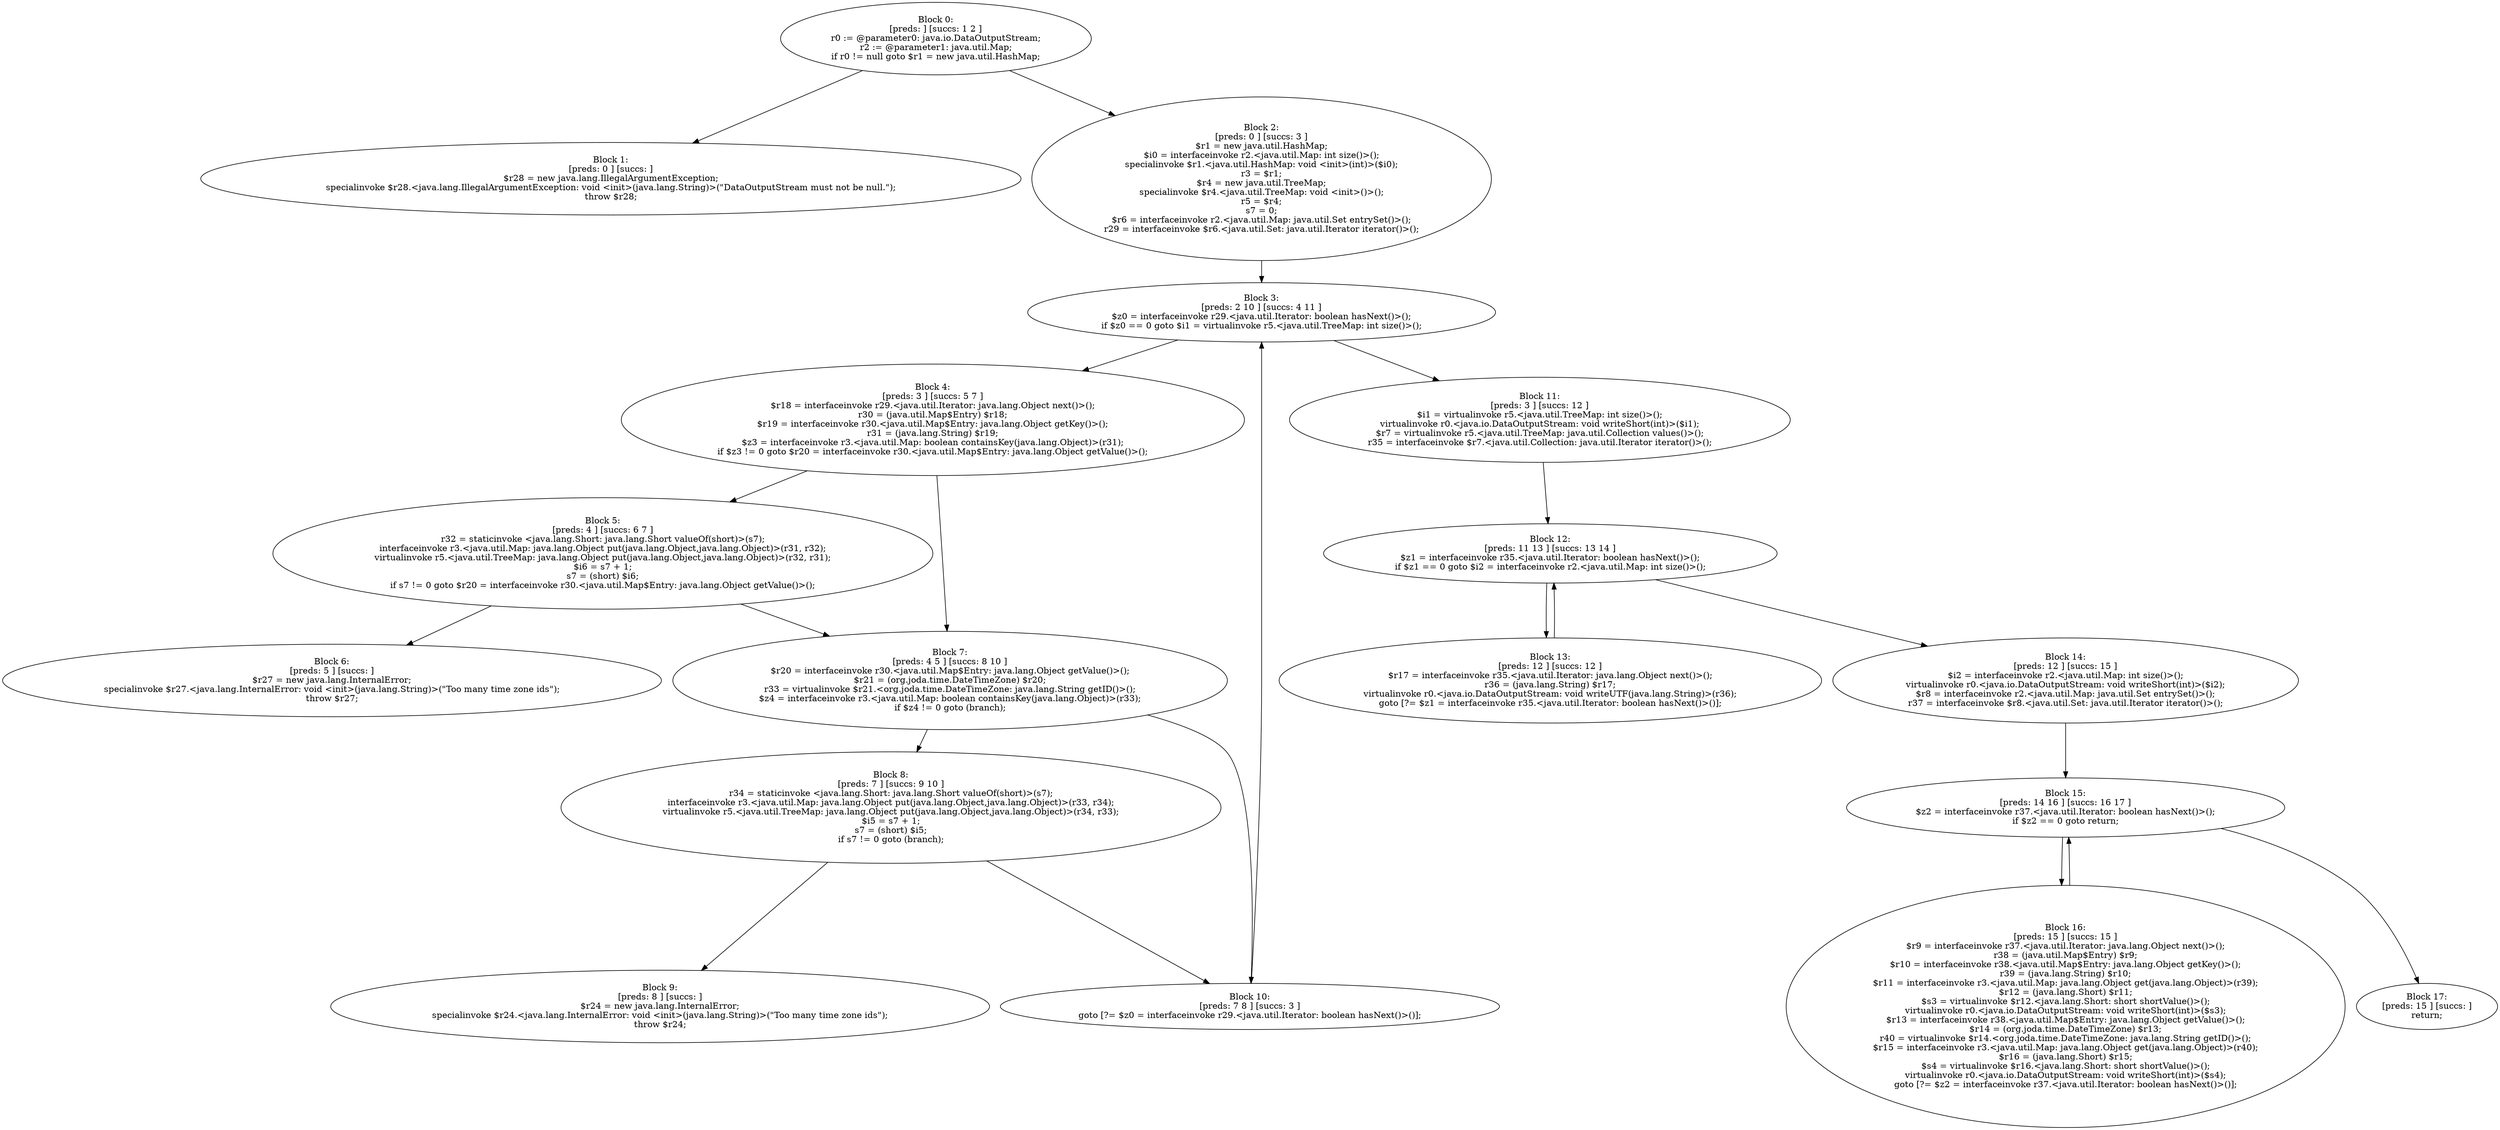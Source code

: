 digraph "unitGraph" {
    "Block 0:
[preds: ] [succs: 1 2 ]
r0 := @parameter0: java.io.DataOutputStream;
r2 := @parameter1: java.util.Map;
if r0 != null goto $r1 = new java.util.HashMap;
"
    "Block 1:
[preds: 0 ] [succs: ]
$r28 = new java.lang.IllegalArgumentException;
specialinvoke $r28.<java.lang.IllegalArgumentException: void <init>(java.lang.String)>(\"DataOutputStream must not be null.\");
throw $r28;
"
    "Block 2:
[preds: 0 ] [succs: 3 ]
$r1 = new java.util.HashMap;
$i0 = interfaceinvoke r2.<java.util.Map: int size()>();
specialinvoke $r1.<java.util.HashMap: void <init>(int)>($i0);
r3 = $r1;
$r4 = new java.util.TreeMap;
specialinvoke $r4.<java.util.TreeMap: void <init>()>();
r5 = $r4;
s7 = 0;
$r6 = interfaceinvoke r2.<java.util.Map: java.util.Set entrySet()>();
r29 = interfaceinvoke $r6.<java.util.Set: java.util.Iterator iterator()>();
"
    "Block 3:
[preds: 2 10 ] [succs: 4 11 ]
$z0 = interfaceinvoke r29.<java.util.Iterator: boolean hasNext()>();
if $z0 == 0 goto $i1 = virtualinvoke r5.<java.util.TreeMap: int size()>();
"
    "Block 4:
[preds: 3 ] [succs: 5 7 ]
$r18 = interfaceinvoke r29.<java.util.Iterator: java.lang.Object next()>();
r30 = (java.util.Map$Entry) $r18;
$r19 = interfaceinvoke r30.<java.util.Map$Entry: java.lang.Object getKey()>();
r31 = (java.lang.String) $r19;
$z3 = interfaceinvoke r3.<java.util.Map: boolean containsKey(java.lang.Object)>(r31);
if $z3 != 0 goto $r20 = interfaceinvoke r30.<java.util.Map$Entry: java.lang.Object getValue()>();
"
    "Block 5:
[preds: 4 ] [succs: 6 7 ]
r32 = staticinvoke <java.lang.Short: java.lang.Short valueOf(short)>(s7);
interfaceinvoke r3.<java.util.Map: java.lang.Object put(java.lang.Object,java.lang.Object)>(r31, r32);
virtualinvoke r5.<java.util.TreeMap: java.lang.Object put(java.lang.Object,java.lang.Object)>(r32, r31);
$i6 = s7 + 1;
s7 = (short) $i6;
if s7 != 0 goto $r20 = interfaceinvoke r30.<java.util.Map$Entry: java.lang.Object getValue()>();
"
    "Block 6:
[preds: 5 ] [succs: ]
$r27 = new java.lang.InternalError;
specialinvoke $r27.<java.lang.InternalError: void <init>(java.lang.String)>(\"Too many time zone ids\");
throw $r27;
"
    "Block 7:
[preds: 4 5 ] [succs: 8 10 ]
$r20 = interfaceinvoke r30.<java.util.Map$Entry: java.lang.Object getValue()>();
$r21 = (org.joda.time.DateTimeZone) $r20;
r33 = virtualinvoke $r21.<org.joda.time.DateTimeZone: java.lang.String getID()>();
$z4 = interfaceinvoke r3.<java.util.Map: boolean containsKey(java.lang.Object)>(r33);
if $z4 != 0 goto (branch);
"
    "Block 8:
[preds: 7 ] [succs: 9 10 ]
r34 = staticinvoke <java.lang.Short: java.lang.Short valueOf(short)>(s7);
interfaceinvoke r3.<java.util.Map: java.lang.Object put(java.lang.Object,java.lang.Object)>(r33, r34);
virtualinvoke r5.<java.util.TreeMap: java.lang.Object put(java.lang.Object,java.lang.Object)>(r34, r33);
$i5 = s7 + 1;
s7 = (short) $i5;
if s7 != 0 goto (branch);
"
    "Block 9:
[preds: 8 ] [succs: ]
$r24 = new java.lang.InternalError;
specialinvoke $r24.<java.lang.InternalError: void <init>(java.lang.String)>(\"Too many time zone ids\");
throw $r24;
"
    "Block 10:
[preds: 7 8 ] [succs: 3 ]
goto [?= $z0 = interfaceinvoke r29.<java.util.Iterator: boolean hasNext()>()];
"
    "Block 11:
[preds: 3 ] [succs: 12 ]
$i1 = virtualinvoke r5.<java.util.TreeMap: int size()>();
virtualinvoke r0.<java.io.DataOutputStream: void writeShort(int)>($i1);
$r7 = virtualinvoke r5.<java.util.TreeMap: java.util.Collection values()>();
r35 = interfaceinvoke $r7.<java.util.Collection: java.util.Iterator iterator()>();
"
    "Block 12:
[preds: 11 13 ] [succs: 13 14 ]
$z1 = interfaceinvoke r35.<java.util.Iterator: boolean hasNext()>();
if $z1 == 0 goto $i2 = interfaceinvoke r2.<java.util.Map: int size()>();
"
    "Block 13:
[preds: 12 ] [succs: 12 ]
$r17 = interfaceinvoke r35.<java.util.Iterator: java.lang.Object next()>();
r36 = (java.lang.String) $r17;
virtualinvoke r0.<java.io.DataOutputStream: void writeUTF(java.lang.String)>(r36);
goto [?= $z1 = interfaceinvoke r35.<java.util.Iterator: boolean hasNext()>()];
"
    "Block 14:
[preds: 12 ] [succs: 15 ]
$i2 = interfaceinvoke r2.<java.util.Map: int size()>();
virtualinvoke r0.<java.io.DataOutputStream: void writeShort(int)>($i2);
$r8 = interfaceinvoke r2.<java.util.Map: java.util.Set entrySet()>();
r37 = interfaceinvoke $r8.<java.util.Set: java.util.Iterator iterator()>();
"
    "Block 15:
[preds: 14 16 ] [succs: 16 17 ]
$z2 = interfaceinvoke r37.<java.util.Iterator: boolean hasNext()>();
if $z2 == 0 goto return;
"
    "Block 16:
[preds: 15 ] [succs: 15 ]
$r9 = interfaceinvoke r37.<java.util.Iterator: java.lang.Object next()>();
r38 = (java.util.Map$Entry) $r9;
$r10 = interfaceinvoke r38.<java.util.Map$Entry: java.lang.Object getKey()>();
r39 = (java.lang.String) $r10;
$r11 = interfaceinvoke r3.<java.util.Map: java.lang.Object get(java.lang.Object)>(r39);
$r12 = (java.lang.Short) $r11;
$s3 = virtualinvoke $r12.<java.lang.Short: short shortValue()>();
virtualinvoke r0.<java.io.DataOutputStream: void writeShort(int)>($s3);
$r13 = interfaceinvoke r38.<java.util.Map$Entry: java.lang.Object getValue()>();
$r14 = (org.joda.time.DateTimeZone) $r13;
r40 = virtualinvoke $r14.<org.joda.time.DateTimeZone: java.lang.String getID()>();
$r15 = interfaceinvoke r3.<java.util.Map: java.lang.Object get(java.lang.Object)>(r40);
$r16 = (java.lang.Short) $r15;
$s4 = virtualinvoke $r16.<java.lang.Short: short shortValue()>();
virtualinvoke r0.<java.io.DataOutputStream: void writeShort(int)>($s4);
goto [?= $z2 = interfaceinvoke r37.<java.util.Iterator: boolean hasNext()>()];
"
    "Block 17:
[preds: 15 ] [succs: ]
return;
"
    "Block 0:
[preds: ] [succs: 1 2 ]
r0 := @parameter0: java.io.DataOutputStream;
r2 := @parameter1: java.util.Map;
if r0 != null goto $r1 = new java.util.HashMap;
"->"Block 1:
[preds: 0 ] [succs: ]
$r28 = new java.lang.IllegalArgumentException;
specialinvoke $r28.<java.lang.IllegalArgumentException: void <init>(java.lang.String)>(\"DataOutputStream must not be null.\");
throw $r28;
";
    "Block 0:
[preds: ] [succs: 1 2 ]
r0 := @parameter0: java.io.DataOutputStream;
r2 := @parameter1: java.util.Map;
if r0 != null goto $r1 = new java.util.HashMap;
"->"Block 2:
[preds: 0 ] [succs: 3 ]
$r1 = new java.util.HashMap;
$i0 = interfaceinvoke r2.<java.util.Map: int size()>();
specialinvoke $r1.<java.util.HashMap: void <init>(int)>($i0);
r3 = $r1;
$r4 = new java.util.TreeMap;
specialinvoke $r4.<java.util.TreeMap: void <init>()>();
r5 = $r4;
s7 = 0;
$r6 = interfaceinvoke r2.<java.util.Map: java.util.Set entrySet()>();
r29 = interfaceinvoke $r6.<java.util.Set: java.util.Iterator iterator()>();
";
    "Block 2:
[preds: 0 ] [succs: 3 ]
$r1 = new java.util.HashMap;
$i0 = interfaceinvoke r2.<java.util.Map: int size()>();
specialinvoke $r1.<java.util.HashMap: void <init>(int)>($i0);
r3 = $r1;
$r4 = new java.util.TreeMap;
specialinvoke $r4.<java.util.TreeMap: void <init>()>();
r5 = $r4;
s7 = 0;
$r6 = interfaceinvoke r2.<java.util.Map: java.util.Set entrySet()>();
r29 = interfaceinvoke $r6.<java.util.Set: java.util.Iterator iterator()>();
"->"Block 3:
[preds: 2 10 ] [succs: 4 11 ]
$z0 = interfaceinvoke r29.<java.util.Iterator: boolean hasNext()>();
if $z0 == 0 goto $i1 = virtualinvoke r5.<java.util.TreeMap: int size()>();
";
    "Block 3:
[preds: 2 10 ] [succs: 4 11 ]
$z0 = interfaceinvoke r29.<java.util.Iterator: boolean hasNext()>();
if $z0 == 0 goto $i1 = virtualinvoke r5.<java.util.TreeMap: int size()>();
"->"Block 4:
[preds: 3 ] [succs: 5 7 ]
$r18 = interfaceinvoke r29.<java.util.Iterator: java.lang.Object next()>();
r30 = (java.util.Map$Entry) $r18;
$r19 = interfaceinvoke r30.<java.util.Map$Entry: java.lang.Object getKey()>();
r31 = (java.lang.String) $r19;
$z3 = interfaceinvoke r3.<java.util.Map: boolean containsKey(java.lang.Object)>(r31);
if $z3 != 0 goto $r20 = interfaceinvoke r30.<java.util.Map$Entry: java.lang.Object getValue()>();
";
    "Block 3:
[preds: 2 10 ] [succs: 4 11 ]
$z0 = interfaceinvoke r29.<java.util.Iterator: boolean hasNext()>();
if $z0 == 0 goto $i1 = virtualinvoke r5.<java.util.TreeMap: int size()>();
"->"Block 11:
[preds: 3 ] [succs: 12 ]
$i1 = virtualinvoke r5.<java.util.TreeMap: int size()>();
virtualinvoke r0.<java.io.DataOutputStream: void writeShort(int)>($i1);
$r7 = virtualinvoke r5.<java.util.TreeMap: java.util.Collection values()>();
r35 = interfaceinvoke $r7.<java.util.Collection: java.util.Iterator iterator()>();
";
    "Block 4:
[preds: 3 ] [succs: 5 7 ]
$r18 = interfaceinvoke r29.<java.util.Iterator: java.lang.Object next()>();
r30 = (java.util.Map$Entry) $r18;
$r19 = interfaceinvoke r30.<java.util.Map$Entry: java.lang.Object getKey()>();
r31 = (java.lang.String) $r19;
$z3 = interfaceinvoke r3.<java.util.Map: boolean containsKey(java.lang.Object)>(r31);
if $z3 != 0 goto $r20 = interfaceinvoke r30.<java.util.Map$Entry: java.lang.Object getValue()>();
"->"Block 5:
[preds: 4 ] [succs: 6 7 ]
r32 = staticinvoke <java.lang.Short: java.lang.Short valueOf(short)>(s7);
interfaceinvoke r3.<java.util.Map: java.lang.Object put(java.lang.Object,java.lang.Object)>(r31, r32);
virtualinvoke r5.<java.util.TreeMap: java.lang.Object put(java.lang.Object,java.lang.Object)>(r32, r31);
$i6 = s7 + 1;
s7 = (short) $i6;
if s7 != 0 goto $r20 = interfaceinvoke r30.<java.util.Map$Entry: java.lang.Object getValue()>();
";
    "Block 4:
[preds: 3 ] [succs: 5 7 ]
$r18 = interfaceinvoke r29.<java.util.Iterator: java.lang.Object next()>();
r30 = (java.util.Map$Entry) $r18;
$r19 = interfaceinvoke r30.<java.util.Map$Entry: java.lang.Object getKey()>();
r31 = (java.lang.String) $r19;
$z3 = interfaceinvoke r3.<java.util.Map: boolean containsKey(java.lang.Object)>(r31);
if $z3 != 0 goto $r20 = interfaceinvoke r30.<java.util.Map$Entry: java.lang.Object getValue()>();
"->"Block 7:
[preds: 4 5 ] [succs: 8 10 ]
$r20 = interfaceinvoke r30.<java.util.Map$Entry: java.lang.Object getValue()>();
$r21 = (org.joda.time.DateTimeZone) $r20;
r33 = virtualinvoke $r21.<org.joda.time.DateTimeZone: java.lang.String getID()>();
$z4 = interfaceinvoke r3.<java.util.Map: boolean containsKey(java.lang.Object)>(r33);
if $z4 != 0 goto (branch);
";
    "Block 5:
[preds: 4 ] [succs: 6 7 ]
r32 = staticinvoke <java.lang.Short: java.lang.Short valueOf(short)>(s7);
interfaceinvoke r3.<java.util.Map: java.lang.Object put(java.lang.Object,java.lang.Object)>(r31, r32);
virtualinvoke r5.<java.util.TreeMap: java.lang.Object put(java.lang.Object,java.lang.Object)>(r32, r31);
$i6 = s7 + 1;
s7 = (short) $i6;
if s7 != 0 goto $r20 = interfaceinvoke r30.<java.util.Map$Entry: java.lang.Object getValue()>();
"->"Block 6:
[preds: 5 ] [succs: ]
$r27 = new java.lang.InternalError;
specialinvoke $r27.<java.lang.InternalError: void <init>(java.lang.String)>(\"Too many time zone ids\");
throw $r27;
";
    "Block 5:
[preds: 4 ] [succs: 6 7 ]
r32 = staticinvoke <java.lang.Short: java.lang.Short valueOf(short)>(s7);
interfaceinvoke r3.<java.util.Map: java.lang.Object put(java.lang.Object,java.lang.Object)>(r31, r32);
virtualinvoke r5.<java.util.TreeMap: java.lang.Object put(java.lang.Object,java.lang.Object)>(r32, r31);
$i6 = s7 + 1;
s7 = (short) $i6;
if s7 != 0 goto $r20 = interfaceinvoke r30.<java.util.Map$Entry: java.lang.Object getValue()>();
"->"Block 7:
[preds: 4 5 ] [succs: 8 10 ]
$r20 = interfaceinvoke r30.<java.util.Map$Entry: java.lang.Object getValue()>();
$r21 = (org.joda.time.DateTimeZone) $r20;
r33 = virtualinvoke $r21.<org.joda.time.DateTimeZone: java.lang.String getID()>();
$z4 = interfaceinvoke r3.<java.util.Map: boolean containsKey(java.lang.Object)>(r33);
if $z4 != 0 goto (branch);
";
    "Block 7:
[preds: 4 5 ] [succs: 8 10 ]
$r20 = interfaceinvoke r30.<java.util.Map$Entry: java.lang.Object getValue()>();
$r21 = (org.joda.time.DateTimeZone) $r20;
r33 = virtualinvoke $r21.<org.joda.time.DateTimeZone: java.lang.String getID()>();
$z4 = interfaceinvoke r3.<java.util.Map: boolean containsKey(java.lang.Object)>(r33);
if $z4 != 0 goto (branch);
"->"Block 8:
[preds: 7 ] [succs: 9 10 ]
r34 = staticinvoke <java.lang.Short: java.lang.Short valueOf(short)>(s7);
interfaceinvoke r3.<java.util.Map: java.lang.Object put(java.lang.Object,java.lang.Object)>(r33, r34);
virtualinvoke r5.<java.util.TreeMap: java.lang.Object put(java.lang.Object,java.lang.Object)>(r34, r33);
$i5 = s7 + 1;
s7 = (short) $i5;
if s7 != 0 goto (branch);
";
    "Block 7:
[preds: 4 5 ] [succs: 8 10 ]
$r20 = interfaceinvoke r30.<java.util.Map$Entry: java.lang.Object getValue()>();
$r21 = (org.joda.time.DateTimeZone) $r20;
r33 = virtualinvoke $r21.<org.joda.time.DateTimeZone: java.lang.String getID()>();
$z4 = interfaceinvoke r3.<java.util.Map: boolean containsKey(java.lang.Object)>(r33);
if $z4 != 0 goto (branch);
"->"Block 10:
[preds: 7 8 ] [succs: 3 ]
goto [?= $z0 = interfaceinvoke r29.<java.util.Iterator: boolean hasNext()>()];
";
    "Block 8:
[preds: 7 ] [succs: 9 10 ]
r34 = staticinvoke <java.lang.Short: java.lang.Short valueOf(short)>(s7);
interfaceinvoke r3.<java.util.Map: java.lang.Object put(java.lang.Object,java.lang.Object)>(r33, r34);
virtualinvoke r5.<java.util.TreeMap: java.lang.Object put(java.lang.Object,java.lang.Object)>(r34, r33);
$i5 = s7 + 1;
s7 = (short) $i5;
if s7 != 0 goto (branch);
"->"Block 9:
[preds: 8 ] [succs: ]
$r24 = new java.lang.InternalError;
specialinvoke $r24.<java.lang.InternalError: void <init>(java.lang.String)>(\"Too many time zone ids\");
throw $r24;
";
    "Block 8:
[preds: 7 ] [succs: 9 10 ]
r34 = staticinvoke <java.lang.Short: java.lang.Short valueOf(short)>(s7);
interfaceinvoke r3.<java.util.Map: java.lang.Object put(java.lang.Object,java.lang.Object)>(r33, r34);
virtualinvoke r5.<java.util.TreeMap: java.lang.Object put(java.lang.Object,java.lang.Object)>(r34, r33);
$i5 = s7 + 1;
s7 = (short) $i5;
if s7 != 0 goto (branch);
"->"Block 10:
[preds: 7 8 ] [succs: 3 ]
goto [?= $z0 = interfaceinvoke r29.<java.util.Iterator: boolean hasNext()>()];
";
    "Block 10:
[preds: 7 8 ] [succs: 3 ]
goto [?= $z0 = interfaceinvoke r29.<java.util.Iterator: boolean hasNext()>()];
"->"Block 3:
[preds: 2 10 ] [succs: 4 11 ]
$z0 = interfaceinvoke r29.<java.util.Iterator: boolean hasNext()>();
if $z0 == 0 goto $i1 = virtualinvoke r5.<java.util.TreeMap: int size()>();
";
    "Block 11:
[preds: 3 ] [succs: 12 ]
$i1 = virtualinvoke r5.<java.util.TreeMap: int size()>();
virtualinvoke r0.<java.io.DataOutputStream: void writeShort(int)>($i1);
$r7 = virtualinvoke r5.<java.util.TreeMap: java.util.Collection values()>();
r35 = interfaceinvoke $r7.<java.util.Collection: java.util.Iterator iterator()>();
"->"Block 12:
[preds: 11 13 ] [succs: 13 14 ]
$z1 = interfaceinvoke r35.<java.util.Iterator: boolean hasNext()>();
if $z1 == 0 goto $i2 = interfaceinvoke r2.<java.util.Map: int size()>();
";
    "Block 12:
[preds: 11 13 ] [succs: 13 14 ]
$z1 = interfaceinvoke r35.<java.util.Iterator: boolean hasNext()>();
if $z1 == 0 goto $i2 = interfaceinvoke r2.<java.util.Map: int size()>();
"->"Block 13:
[preds: 12 ] [succs: 12 ]
$r17 = interfaceinvoke r35.<java.util.Iterator: java.lang.Object next()>();
r36 = (java.lang.String) $r17;
virtualinvoke r0.<java.io.DataOutputStream: void writeUTF(java.lang.String)>(r36);
goto [?= $z1 = interfaceinvoke r35.<java.util.Iterator: boolean hasNext()>()];
";
    "Block 12:
[preds: 11 13 ] [succs: 13 14 ]
$z1 = interfaceinvoke r35.<java.util.Iterator: boolean hasNext()>();
if $z1 == 0 goto $i2 = interfaceinvoke r2.<java.util.Map: int size()>();
"->"Block 14:
[preds: 12 ] [succs: 15 ]
$i2 = interfaceinvoke r2.<java.util.Map: int size()>();
virtualinvoke r0.<java.io.DataOutputStream: void writeShort(int)>($i2);
$r8 = interfaceinvoke r2.<java.util.Map: java.util.Set entrySet()>();
r37 = interfaceinvoke $r8.<java.util.Set: java.util.Iterator iterator()>();
";
    "Block 13:
[preds: 12 ] [succs: 12 ]
$r17 = interfaceinvoke r35.<java.util.Iterator: java.lang.Object next()>();
r36 = (java.lang.String) $r17;
virtualinvoke r0.<java.io.DataOutputStream: void writeUTF(java.lang.String)>(r36);
goto [?= $z1 = interfaceinvoke r35.<java.util.Iterator: boolean hasNext()>()];
"->"Block 12:
[preds: 11 13 ] [succs: 13 14 ]
$z1 = interfaceinvoke r35.<java.util.Iterator: boolean hasNext()>();
if $z1 == 0 goto $i2 = interfaceinvoke r2.<java.util.Map: int size()>();
";
    "Block 14:
[preds: 12 ] [succs: 15 ]
$i2 = interfaceinvoke r2.<java.util.Map: int size()>();
virtualinvoke r0.<java.io.DataOutputStream: void writeShort(int)>($i2);
$r8 = interfaceinvoke r2.<java.util.Map: java.util.Set entrySet()>();
r37 = interfaceinvoke $r8.<java.util.Set: java.util.Iterator iterator()>();
"->"Block 15:
[preds: 14 16 ] [succs: 16 17 ]
$z2 = interfaceinvoke r37.<java.util.Iterator: boolean hasNext()>();
if $z2 == 0 goto return;
";
    "Block 15:
[preds: 14 16 ] [succs: 16 17 ]
$z2 = interfaceinvoke r37.<java.util.Iterator: boolean hasNext()>();
if $z2 == 0 goto return;
"->"Block 16:
[preds: 15 ] [succs: 15 ]
$r9 = interfaceinvoke r37.<java.util.Iterator: java.lang.Object next()>();
r38 = (java.util.Map$Entry) $r9;
$r10 = interfaceinvoke r38.<java.util.Map$Entry: java.lang.Object getKey()>();
r39 = (java.lang.String) $r10;
$r11 = interfaceinvoke r3.<java.util.Map: java.lang.Object get(java.lang.Object)>(r39);
$r12 = (java.lang.Short) $r11;
$s3 = virtualinvoke $r12.<java.lang.Short: short shortValue()>();
virtualinvoke r0.<java.io.DataOutputStream: void writeShort(int)>($s3);
$r13 = interfaceinvoke r38.<java.util.Map$Entry: java.lang.Object getValue()>();
$r14 = (org.joda.time.DateTimeZone) $r13;
r40 = virtualinvoke $r14.<org.joda.time.DateTimeZone: java.lang.String getID()>();
$r15 = interfaceinvoke r3.<java.util.Map: java.lang.Object get(java.lang.Object)>(r40);
$r16 = (java.lang.Short) $r15;
$s4 = virtualinvoke $r16.<java.lang.Short: short shortValue()>();
virtualinvoke r0.<java.io.DataOutputStream: void writeShort(int)>($s4);
goto [?= $z2 = interfaceinvoke r37.<java.util.Iterator: boolean hasNext()>()];
";
    "Block 15:
[preds: 14 16 ] [succs: 16 17 ]
$z2 = interfaceinvoke r37.<java.util.Iterator: boolean hasNext()>();
if $z2 == 0 goto return;
"->"Block 17:
[preds: 15 ] [succs: ]
return;
";
    "Block 16:
[preds: 15 ] [succs: 15 ]
$r9 = interfaceinvoke r37.<java.util.Iterator: java.lang.Object next()>();
r38 = (java.util.Map$Entry) $r9;
$r10 = interfaceinvoke r38.<java.util.Map$Entry: java.lang.Object getKey()>();
r39 = (java.lang.String) $r10;
$r11 = interfaceinvoke r3.<java.util.Map: java.lang.Object get(java.lang.Object)>(r39);
$r12 = (java.lang.Short) $r11;
$s3 = virtualinvoke $r12.<java.lang.Short: short shortValue()>();
virtualinvoke r0.<java.io.DataOutputStream: void writeShort(int)>($s3);
$r13 = interfaceinvoke r38.<java.util.Map$Entry: java.lang.Object getValue()>();
$r14 = (org.joda.time.DateTimeZone) $r13;
r40 = virtualinvoke $r14.<org.joda.time.DateTimeZone: java.lang.String getID()>();
$r15 = interfaceinvoke r3.<java.util.Map: java.lang.Object get(java.lang.Object)>(r40);
$r16 = (java.lang.Short) $r15;
$s4 = virtualinvoke $r16.<java.lang.Short: short shortValue()>();
virtualinvoke r0.<java.io.DataOutputStream: void writeShort(int)>($s4);
goto [?= $z2 = interfaceinvoke r37.<java.util.Iterator: boolean hasNext()>()];
"->"Block 15:
[preds: 14 16 ] [succs: 16 17 ]
$z2 = interfaceinvoke r37.<java.util.Iterator: boolean hasNext()>();
if $z2 == 0 goto return;
";
}
